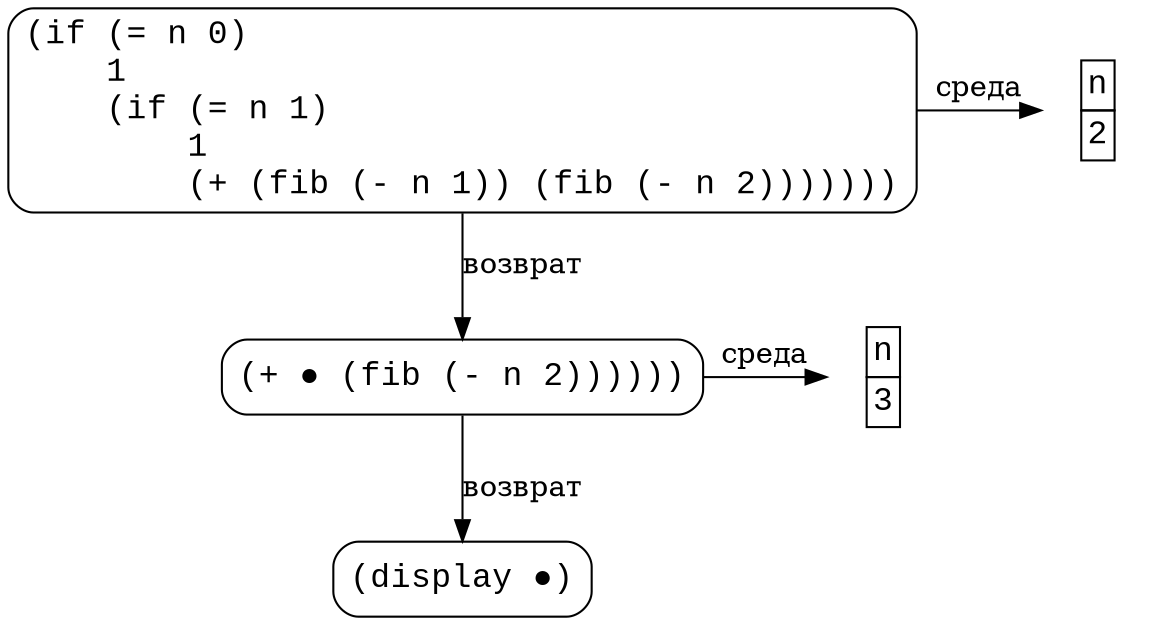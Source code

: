digraph {
  fontname="Courier New";
  node [shape=rect, style=rounded, fontname="Courier New", fontsize=16];

  f2 [
    label=
      "(if (= n 0)                                \n" +
      "    1                                      \n" +
      "    (if (= n 1)                            \n" +
      "        1                                  \n" +
      "        (+ (fib (- n 1)) (fib (- n 2)))))))\n",
  ]
  e2 [
    shape=none,
    label=<
      <table border="0" cellborder="1" cellspacing="0">
      <tr><td>n</td></tr>
      <tr><td>2</td></tr>
      </table>
    >
  ];
  f2 -> e2 [label="среда"];
  { rank=same; f2, e2; }

  f1 [
    label=
      "(+ ● (fib (- n 2))))))\n",
  ];
  f2 -> f1 [label="возврат"];
  e1 [
    shape=none,
    label=<
      <table border="0" cellborder="1" cellspacing="0">
      <tr><td>n</td></tr>
      <tr><td>3</td></tr>
      </table>
    >
  ];
  f1 -> e1 [label="среда"];
  { rank=same; f1, e1; }

  f0 [label="(display ●)"];
  f1 -> f0 [label="возврат"];
}

